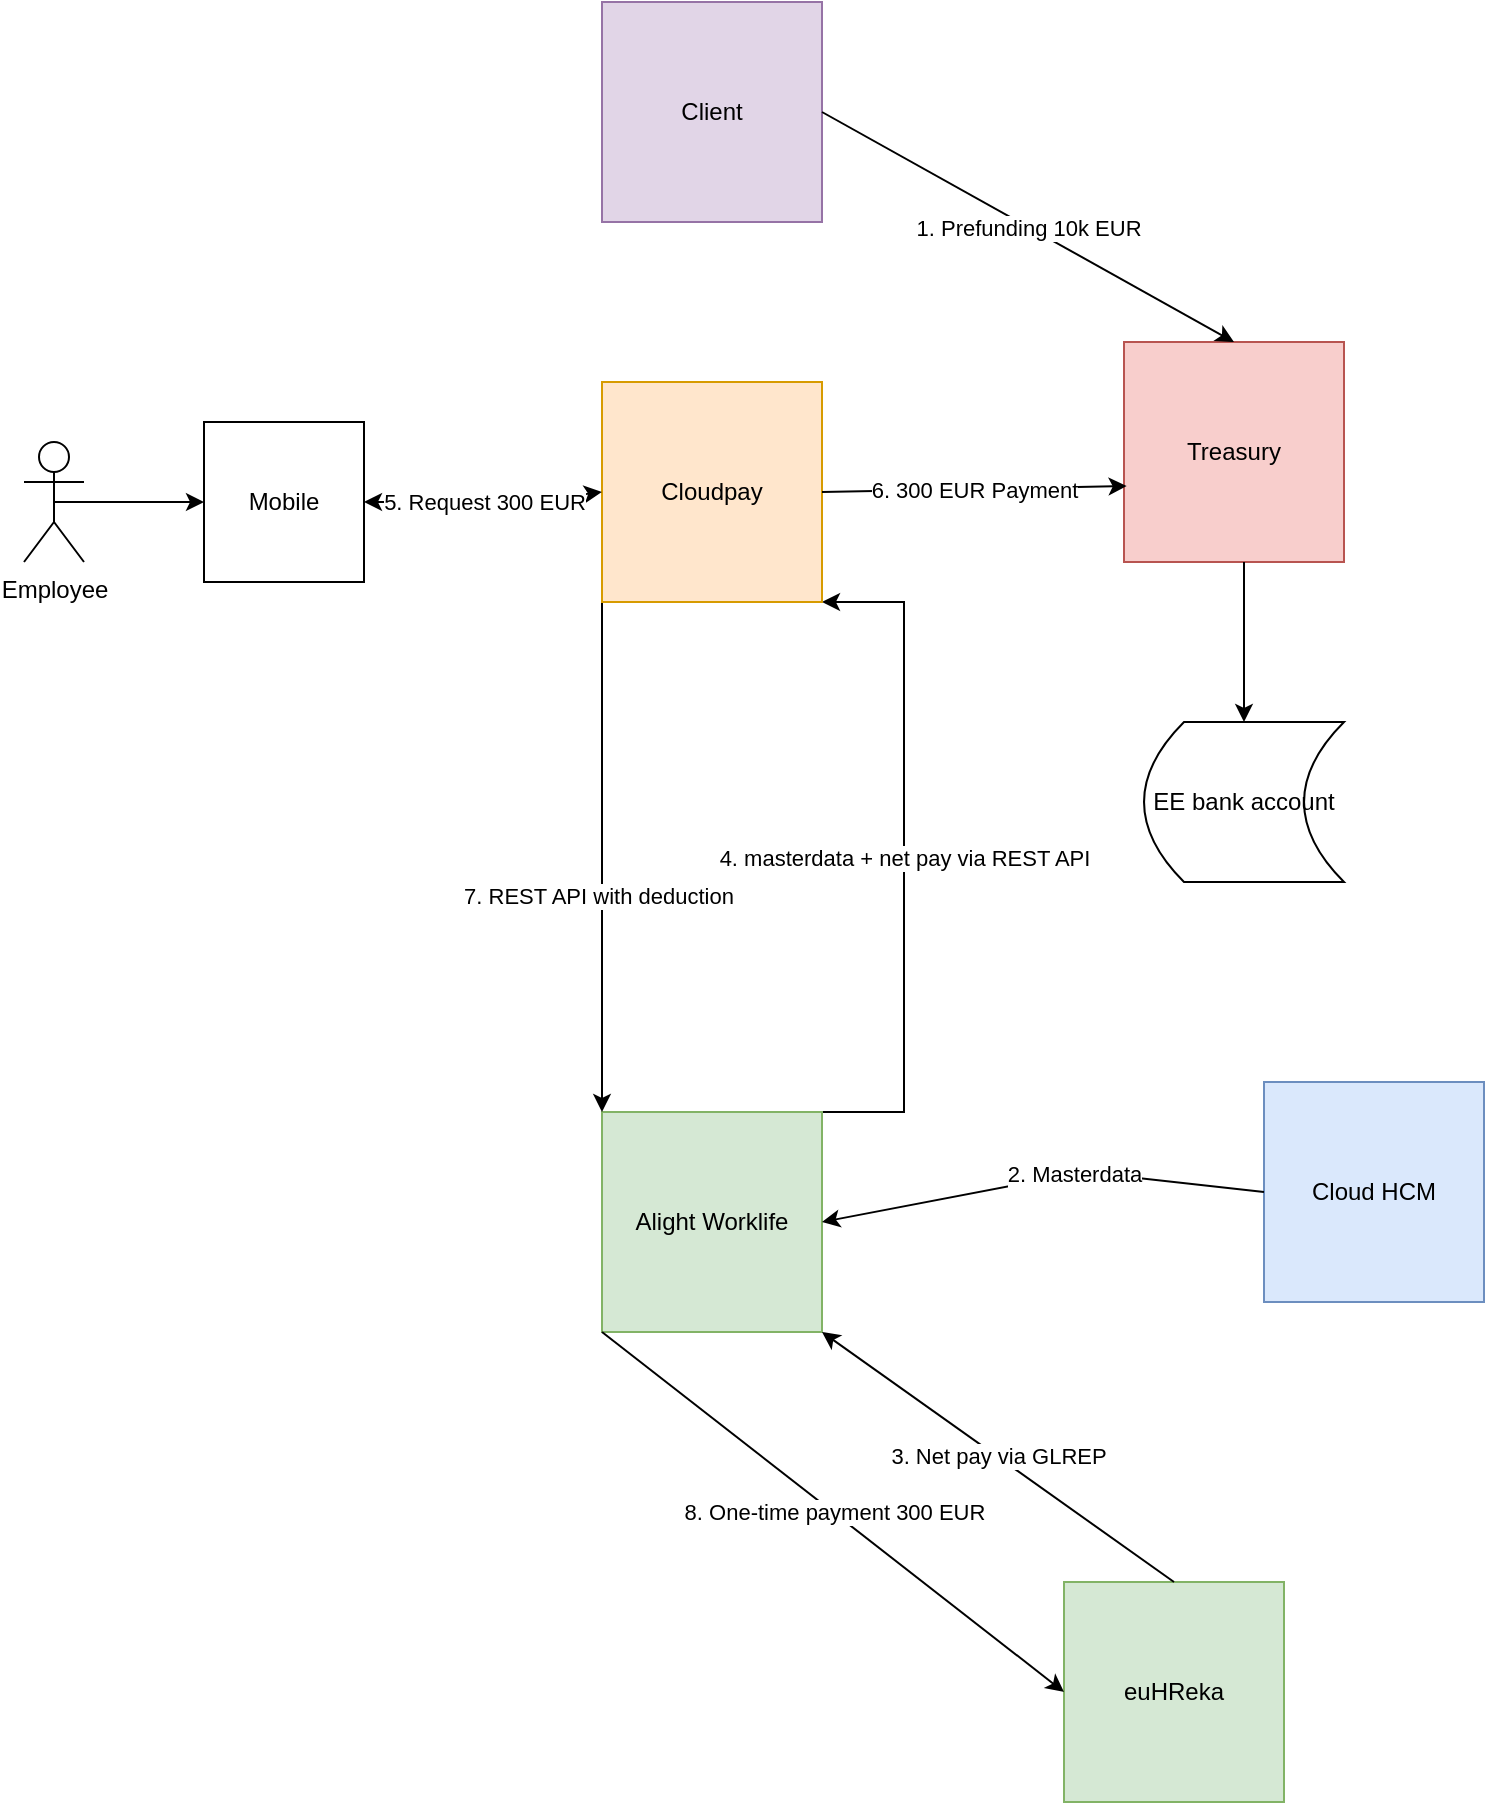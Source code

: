 <mxfile version="21.3.3" type="github">
  <diagram id="C5RBs43oDa-KdzZeNtuy" name="Page-1">
    <mxGraphModel dx="2074" dy="1156" grid="1" gridSize="10" guides="1" tooltips="1" connect="1" arrows="1" fold="1" page="1" pageScale="1" pageWidth="827" pageHeight="1169" math="0" shadow="0">
      <root>
        <mxCell id="WIyWlLk6GJQsqaUBKTNV-0" />
        <mxCell id="WIyWlLk6GJQsqaUBKTNV-1" parent="WIyWlLk6GJQsqaUBKTNV-0" />
        <mxCell id="XVaiRrnZFwYxVquTgiIP-16" value="4. masterdata + net pay via REST API" style="edgeStyle=orthogonalEdgeStyle;rounded=0;orthogonalLoop=1;jettySize=auto;html=1;exitX=1;exitY=0;exitDx=0;exitDy=0;entryX=1;entryY=1;entryDx=0;entryDy=0;" edge="1" parent="WIyWlLk6GJQsqaUBKTNV-1" source="XVaiRrnZFwYxVquTgiIP-0" target="XVaiRrnZFwYxVquTgiIP-8">
          <mxGeometry relative="1" as="geometry">
            <Array as="points">
              <mxPoint x="510" y="585" />
              <mxPoint x="510" y="330" />
            </Array>
          </mxGeometry>
        </mxCell>
        <mxCell id="XVaiRrnZFwYxVquTgiIP-0" value="Alight Worklife" style="whiteSpace=wrap;html=1;aspect=fixed;fillColor=#d5e8d4;strokeColor=#82b366;" vertex="1" parent="WIyWlLk6GJQsqaUBKTNV-1">
          <mxGeometry x="359" y="585" width="110" height="110" as="geometry" />
        </mxCell>
        <mxCell id="XVaiRrnZFwYxVquTgiIP-1" value="euHReka" style="whiteSpace=wrap;html=1;aspect=fixed;fillColor=#d5e8d4;strokeColor=#82b366;" vertex="1" parent="WIyWlLk6GJQsqaUBKTNV-1">
          <mxGeometry x="590" y="820" width="110" height="110" as="geometry" />
        </mxCell>
        <mxCell id="XVaiRrnZFwYxVquTgiIP-2" value="Employee" style="shape=umlActor;verticalLabelPosition=bottom;verticalAlign=top;html=1;outlineConnect=0;" vertex="1" parent="WIyWlLk6GJQsqaUBKTNV-1">
          <mxGeometry x="70" y="250" width="30" height="60" as="geometry" />
        </mxCell>
        <mxCell id="XVaiRrnZFwYxVquTgiIP-4" value="Cloud HCM" style="whiteSpace=wrap;html=1;aspect=fixed;fillColor=#dae8fc;strokeColor=#6c8ebf;" vertex="1" parent="WIyWlLk6GJQsqaUBKTNV-1">
          <mxGeometry x="690" y="570" width="110" height="110" as="geometry" />
        </mxCell>
        <mxCell id="XVaiRrnZFwYxVquTgiIP-5" value="" style="endArrow=classic;html=1;rounded=0;exitX=0;exitY=0.5;exitDx=0;exitDy=0;entryX=1;entryY=0.5;entryDx=0;entryDy=0;" edge="1" parent="WIyWlLk6GJQsqaUBKTNV-1" source="XVaiRrnZFwYxVquTgiIP-4" target="XVaiRrnZFwYxVquTgiIP-0">
          <mxGeometry width="50" height="50" relative="1" as="geometry">
            <mxPoint x="390" y="610" as="sourcePoint" />
            <mxPoint x="500" y="530" as="targetPoint" />
            <Array as="points">
              <mxPoint x="600" y="615" />
            </Array>
          </mxGeometry>
        </mxCell>
        <mxCell id="XVaiRrnZFwYxVquTgiIP-6" value="2. Masterdata" style="edgeLabel;html=1;align=center;verticalAlign=middle;resizable=0;points=[];" vertex="1" connectable="0" parent="XVaiRrnZFwYxVquTgiIP-5">
          <mxGeometry x="-0.142" relative="1" as="geometry">
            <mxPoint as="offset" />
          </mxGeometry>
        </mxCell>
        <mxCell id="XVaiRrnZFwYxVquTgiIP-7" value="3. Net pay via GLREP" style="endArrow=classic;html=1;rounded=0;exitX=0.5;exitY=0;exitDx=0;exitDy=0;entryX=1;entryY=1;entryDx=0;entryDy=0;" edge="1" parent="WIyWlLk6GJQsqaUBKTNV-1" source="XVaiRrnZFwYxVquTgiIP-1" target="XVaiRrnZFwYxVquTgiIP-0">
          <mxGeometry width="50" height="50" relative="1" as="geometry">
            <mxPoint x="390" y="610" as="sourcePoint" />
            <mxPoint x="470" y="570" as="targetPoint" />
          </mxGeometry>
        </mxCell>
        <mxCell id="XVaiRrnZFwYxVquTgiIP-19" style="edgeStyle=orthogonalEdgeStyle;rounded=0;orthogonalLoop=1;jettySize=auto;html=1;exitX=0;exitY=1;exitDx=0;exitDy=0;entryX=0;entryY=0;entryDx=0;entryDy=0;" edge="1" parent="WIyWlLk6GJQsqaUBKTNV-1" source="XVaiRrnZFwYxVquTgiIP-8" target="XVaiRrnZFwYxVquTgiIP-0">
          <mxGeometry relative="1" as="geometry" />
        </mxCell>
        <mxCell id="XVaiRrnZFwYxVquTgiIP-20" value="7. REST API with deduction" style="edgeLabel;html=1;align=center;verticalAlign=middle;resizable=0;points=[];" vertex="1" connectable="0" parent="XVaiRrnZFwYxVquTgiIP-19">
          <mxGeometry x="0.149" y="-2" relative="1" as="geometry">
            <mxPoint as="offset" />
          </mxGeometry>
        </mxCell>
        <mxCell id="XVaiRrnZFwYxVquTgiIP-8" value="Cloudpay" style="whiteSpace=wrap;html=1;aspect=fixed;fillColor=#ffe6cc;strokeColor=#d79b00;" vertex="1" parent="WIyWlLk6GJQsqaUBKTNV-1">
          <mxGeometry x="359" y="220" width="110" height="110" as="geometry" />
        </mxCell>
        <mxCell id="XVaiRrnZFwYxVquTgiIP-9" value="Treasury" style="whiteSpace=wrap;html=1;aspect=fixed;fillColor=#f8cecc;strokeColor=#b85450;" vertex="1" parent="WIyWlLk6GJQsqaUBKTNV-1">
          <mxGeometry x="620" y="200" width="110" height="110" as="geometry" />
        </mxCell>
        <mxCell id="XVaiRrnZFwYxVquTgiIP-10" value="6. 300 EUR Payment" style="endArrow=classic;html=1;rounded=0;entryX=0.012;entryY=0.655;entryDx=0;entryDy=0;entryPerimeter=0;exitX=1;exitY=0.5;exitDx=0;exitDy=0;" edge="1" parent="WIyWlLk6GJQsqaUBKTNV-1" source="XVaiRrnZFwYxVquTgiIP-8" target="XVaiRrnZFwYxVquTgiIP-9">
          <mxGeometry width="50" height="50" relative="1" as="geometry">
            <mxPoint x="470" y="270" as="sourcePoint" />
            <mxPoint x="440" y="560" as="targetPoint" />
            <Array as="points" />
          </mxGeometry>
        </mxCell>
        <mxCell id="XVaiRrnZFwYxVquTgiIP-12" value="Mobile" style="whiteSpace=wrap;html=1;aspect=fixed;" vertex="1" parent="WIyWlLk6GJQsqaUBKTNV-1">
          <mxGeometry x="160" y="240" width="80" height="80" as="geometry" />
        </mxCell>
        <mxCell id="XVaiRrnZFwYxVquTgiIP-14" value="" style="endArrow=classic;html=1;rounded=0;exitX=0.5;exitY=0.5;exitDx=0;exitDy=0;exitPerimeter=0;entryX=0;entryY=0.5;entryDx=0;entryDy=0;" edge="1" parent="WIyWlLk6GJQsqaUBKTNV-1" source="XVaiRrnZFwYxVquTgiIP-2" target="XVaiRrnZFwYxVquTgiIP-12">
          <mxGeometry width="50" height="50" relative="1" as="geometry">
            <mxPoint x="390" y="610" as="sourcePoint" />
            <mxPoint x="440" y="560" as="targetPoint" />
          </mxGeometry>
        </mxCell>
        <mxCell id="XVaiRrnZFwYxVquTgiIP-17" value="5. Request 300 EUR" style="endArrow=classic;startArrow=classic;html=1;rounded=0;entryX=0;entryY=0.5;entryDx=0;entryDy=0;exitX=1;exitY=0.5;exitDx=0;exitDy=0;" edge="1" parent="WIyWlLk6GJQsqaUBKTNV-1" source="XVaiRrnZFwYxVquTgiIP-12" target="XVaiRrnZFwYxVquTgiIP-8">
          <mxGeometry width="50" height="50" relative="1" as="geometry">
            <mxPoint x="280" y="280" as="sourcePoint" />
            <mxPoint x="330" y="230" as="targetPoint" />
            <Array as="points">
              <mxPoint x="320" y="280" />
            </Array>
          </mxGeometry>
        </mxCell>
        <mxCell id="XVaiRrnZFwYxVquTgiIP-22" value="Client" style="whiteSpace=wrap;html=1;aspect=fixed;fillColor=#e1d5e7;strokeColor=#9673a6;" vertex="1" parent="WIyWlLk6GJQsqaUBKTNV-1">
          <mxGeometry x="359" y="30" width="110" height="110" as="geometry" />
        </mxCell>
        <mxCell id="XVaiRrnZFwYxVquTgiIP-23" value="1. Prefunding 10k EUR" style="endArrow=classic;html=1;rounded=0;exitX=1;exitY=0.5;exitDx=0;exitDy=0;entryX=0.5;entryY=0;entryDx=0;entryDy=0;" edge="1" parent="WIyWlLk6GJQsqaUBKTNV-1" source="XVaiRrnZFwYxVquTgiIP-22" target="XVaiRrnZFwYxVquTgiIP-9">
          <mxGeometry width="50" height="50" relative="1" as="geometry">
            <mxPoint x="390" y="610" as="sourcePoint" />
            <mxPoint x="440" y="560" as="targetPoint" />
          </mxGeometry>
        </mxCell>
        <mxCell id="XVaiRrnZFwYxVquTgiIP-24" value="8. One-time payment 300 EUR" style="endArrow=classic;html=1;rounded=0;exitX=0;exitY=1;exitDx=0;exitDy=0;entryX=0;entryY=0.5;entryDx=0;entryDy=0;" edge="1" parent="WIyWlLk6GJQsqaUBKTNV-1" source="XVaiRrnZFwYxVquTgiIP-0" target="XVaiRrnZFwYxVquTgiIP-1">
          <mxGeometry width="50" height="50" relative="1" as="geometry">
            <mxPoint x="390" y="610" as="sourcePoint" />
            <mxPoint x="440" y="560" as="targetPoint" />
          </mxGeometry>
        </mxCell>
        <mxCell id="XVaiRrnZFwYxVquTgiIP-25" value="EE bank account" style="shape=dataStorage;whiteSpace=wrap;html=1;fixedSize=1;" vertex="1" parent="WIyWlLk6GJQsqaUBKTNV-1">
          <mxGeometry x="630" y="390" width="100" height="80" as="geometry" />
        </mxCell>
        <mxCell id="XVaiRrnZFwYxVquTgiIP-26" value="" style="endArrow=classic;html=1;rounded=0;entryX=0.5;entryY=0;entryDx=0;entryDy=0;" edge="1" parent="WIyWlLk6GJQsqaUBKTNV-1" target="XVaiRrnZFwYxVquTgiIP-25">
          <mxGeometry width="50" height="50" relative="1" as="geometry">
            <mxPoint x="680" y="310" as="sourcePoint" />
            <mxPoint x="730" y="260" as="targetPoint" />
          </mxGeometry>
        </mxCell>
      </root>
    </mxGraphModel>
  </diagram>
</mxfile>
